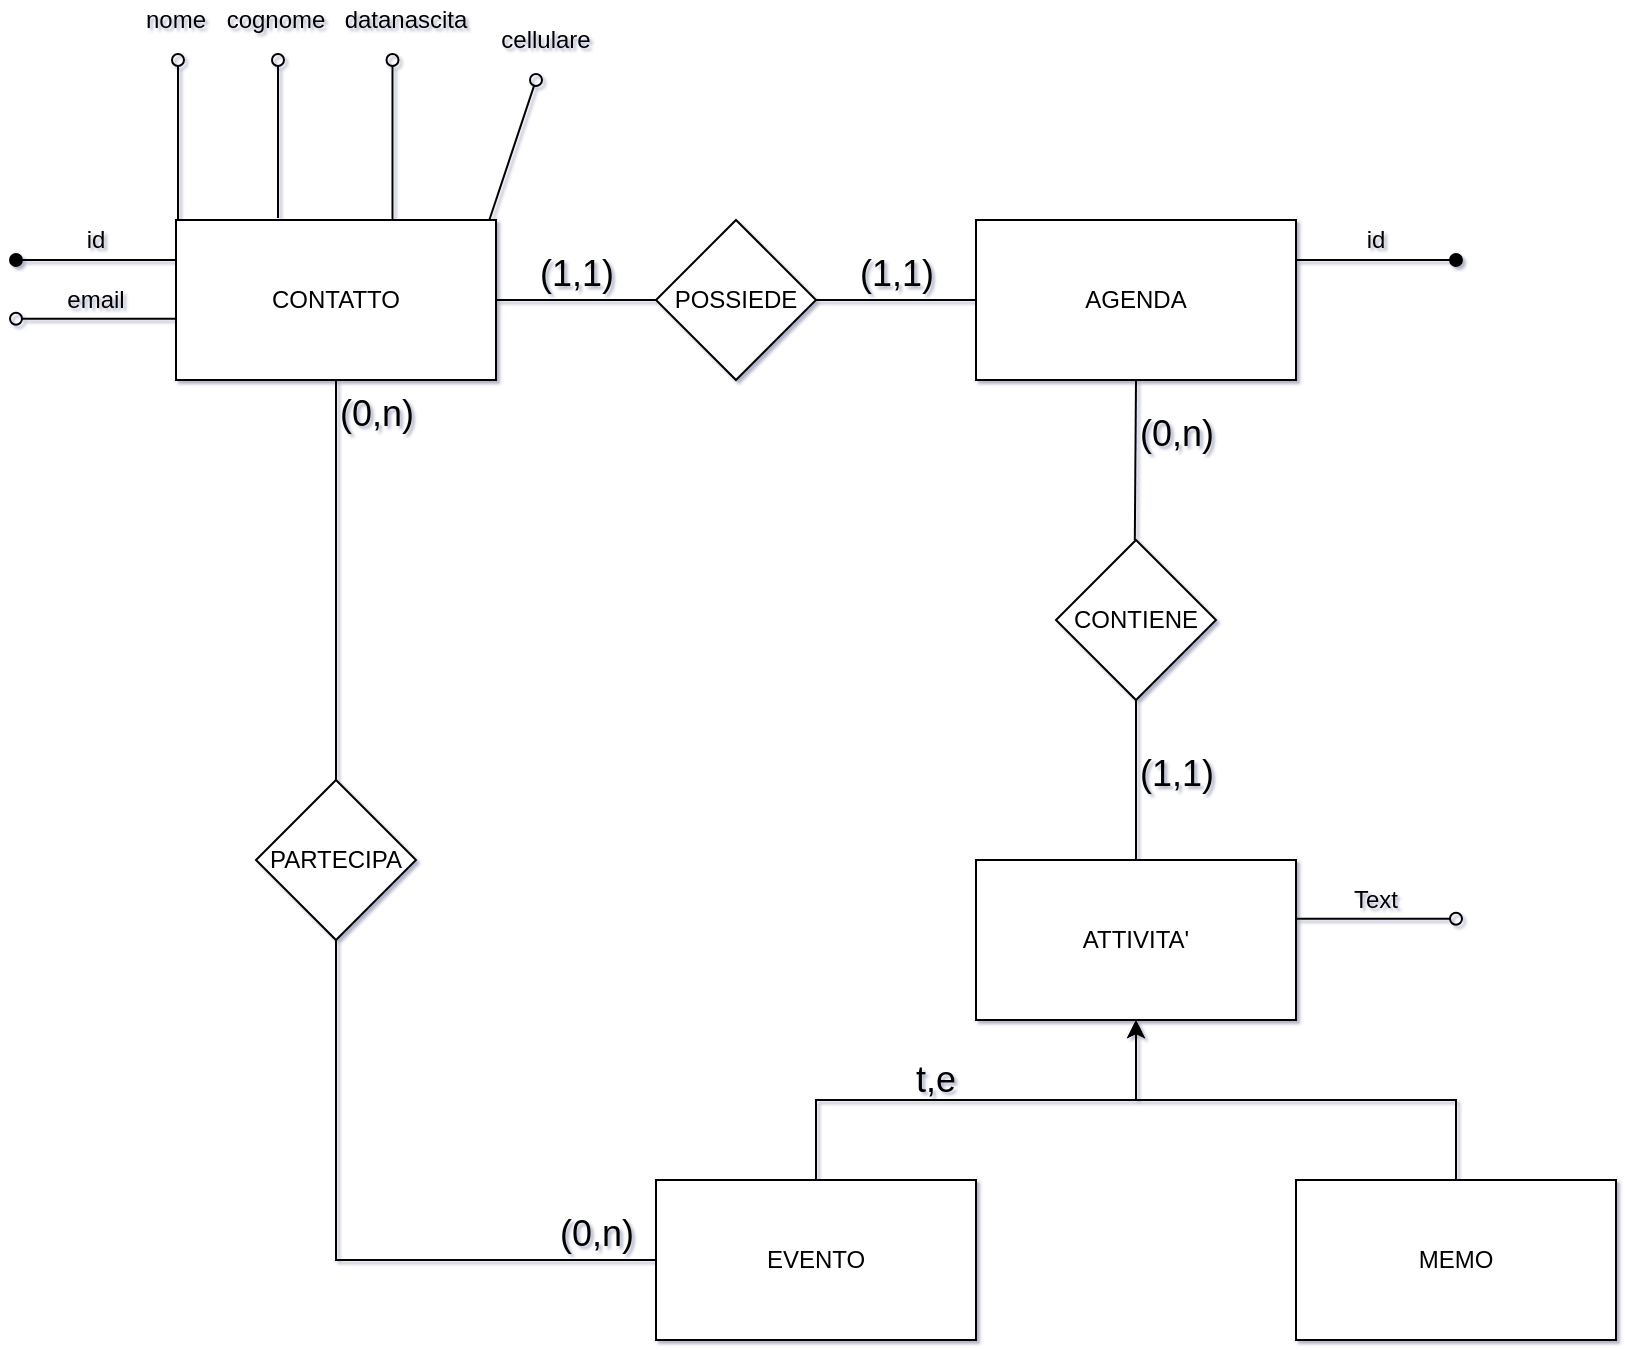 <mxfile version="12.6.7" type="github">
  <diagram id="C5RBs43oDa-KdzZeNtuy" name="Page-1">
    <mxGraphModel dx="1116" dy="778" grid="1" gridSize="10" guides="1" tooltips="1" connect="1" arrows="1" fold="1" page="0" pageScale="1" pageWidth="827" pageHeight="1169" math="0" shadow="1">
      <root>
        <mxCell id="WIyWlLk6GJQsqaUBKTNV-0"/>
        <mxCell id="WIyWlLk6GJQsqaUBKTNV-1" parent="WIyWlLk6GJQsqaUBKTNV-0"/>
        <mxCell id="bKGnMYYPC8mK-o7KpvIN-4" value="" style="edgeStyle=orthogonalEdgeStyle;rounded=0;orthogonalLoop=1;jettySize=auto;html=1;" parent="WIyWlLk6GJQsqaUBKTNV-1" source="bKGnMYYPC8mK-o7KpvIN-1" target="bKGnMYYPC8mK-o7KpvIN-3" edge="1">
          <mxGeometry relative="1" as="geometry"/>
        </mxCell>
        <mxCell id="bKGnMYYPC8mK-o7KpvIN-1" value="EVENTO" style="rounded=0;whiteSpace=wrap;html=1;" parent="WIyWlLk6GJQsqaUBKTNV-1" vertex="1">
          <mxGeometry x="160" y="480" width="160" height="80" as="geometry"/>
        </mxCell>
        <mxCell id="bKGnMYYPC8mK-o7KpvIN-3" value="ATTIVITA&#39;" style="rounded=0;whiteSpace=wrap;html=1;" parent="WIyWlLk6GJQsqaUBKTNV-1" vertex="1">
          <mxGeometry x="320" y="320" width="160" height="80" as="geometry"/>
        </mxCell>
        <mxCell id="bKGnMYYPC8mK-o7KpvIN-5" style="edgeStyle=orthogonalEdgeStyle;rounded=0;orthogonalLoop=1;jettySize=auto;html=1;exitX=0.5;exitY=0;exitDx=0;exitDy=0;entryX=0.5;entryY=1;entryDx=0;entryDy=0;" parent="WIyWlLk6GJQsqaUBKTNV-1" source="bKGnMYYPC8mK-o7KpvIN-2" target="bKGnMYYPC8mK-o7KpvIN-3" edge="1">
          <mxGeometry relative="1" as="geometry"/>
        </mxCell>
        <mxCell id="bKGnMYYPC8mK-o7KpvIN-2" value="MEMO" style="rounded=0;whiteSpace=wrap;html=1;" parent="WIyWlLk6GJQsqaUBKTNV-1" vertex="1">
          <mxGeometry x="480" y="480" width="160" height="80" as="geometry"/>
        </mxCell>
        <mxCell id="bKGnMYYPC8mK-o7KpvIN-6" value="CONTIENE" style="rhombus;whiteSpace=wrap;html=1;" parent="WIyWlLk6GJQsqaUBKTNV-1" vertex="1">
          <mxGeometry x="360" y="160" width="80" height="80" as="geometry"/>
        </mxCell>
        <mxCell id="bKGnMYYPC8mK-o7KpvIN-10" value="AGENDA" style="rounded=0;whiteSpace=wrap;html=1;" parent="WIyWlLk6GJQsqaUBKTNV-1" vertex="1">
          <mxGeometry x="320" width="160" height="80" as="geometry"/>
        </mxCell>
        <mxCell id="bKGnMYYPC8mK-o7KpvIN-18" value="CONTATTO" style="rounded=0;whiteSpace=wrap;html=1;" parent="WIyWlLk6GJQsqaUBKTNV-1" vertex="1">
          <mxGeometry x="-80" width="160" height="80" as="geometry"/>
        </mxCell>
        <mxCell id="bKGnMYYPC8mK-o7KpvIN-19" value="POSSIEDE" style="rhombus;whiteSpace=wrap;html=1;" parent="WIyWlLk6GJQsqaUBKTNV-1" vertex="1">
          <mxGeometry x="160" width="80" height="80" as="geometry"/>
        </mxCell>
        <mxCell id="hTO2LjGZtLay9_9ix85o-18" value="" style="endArrow=none;html=1;rounded=0;exitX=1;exitY=0.5;exitDx=0;exitDy=0;entryX=0;entryY=0.5;entryDx=0;entryDy=0;" parent="WIyWlLk6GJQsqaUBKTNV-1" source="bKGnMYYPC8mK-o7KpvIN-18" target="bKGnMYYPC8mK-o7KpvIN-19" edge="1">
          <mxGeometry relative="1" as="geometry">
            <mxPoint x="90" y="40" as="sourcePoint"/>
            <mxPoint x="170" y="40" as="targetPoint"/>
          </mxGeometry>
        </mxCell>
        <mxCell id="hTO2LjGZtLay9_9ix85o-19" value="(1,1)" style="resizable=0;html=1;align=center;verticalAlign=bottom;fontSize=18;" parent="hTO2LjGZtLay9_9ix85o-18" connectable="0" vertex="1">
          <mxGeometry x="-1" relative="1" as="geometry">
            <mxPoint x="40" as="offset"/>
          </mxGeometry>
        </mxCell>
        <mxCell id="hTO2LjGZtLay9_9ix85o-22" value="" style="endArrow=none;html=1;rounded=0;exitX=1;exitY=0.5;exitDx=0;exitDy=0;entryX=0;entryY=0.5;entryDx=0;entryDy=0;" parent="WIyWlLk6GJQsqaUBKTNV-1" edge="1">
          <mxGeometry relative="1" as="geometry">
            <mxPoint x="240" y="40" as="sourcePoint"/>
            <mxPoint x="320" y="40" as="targetPoint"/>
          </mxGeometry>
        </mxCell>
        <mxCell id="hTO2LjGZtLay9_9ix85o-23" value="(1,1)" style="resizable=0;html=1;align=center;verticalAlign=bottom;fontSize=18;" parent="hTO2LjGZtLay9_9ix85o-22" connectable="0" vertex="1">
          <mxGeometry x="-1" relative="1" as="geometry">
            <mxPoint x="40" as="offset"/>
          </mxGeometry>
        </mxCell>
        <mxCell id="hTO2LjGZtLay9_9ix85o-24" value="" style="endArrow=none;html=1;rounded=0;exitX=0.5;exitY=1;exitDx=0;exitDy=0;" parent="WIyWlLk6GJQsqaUBKTNV-1" source="bKGnMYYPC8mK-o7KpvIN-10" edge="1">
          <mxGeometry relative="1" as="geometry">
            <mxPoint x="399.41" y="90" as="sourcePoint"/>
            <mxPoint x="399.41" y="160" as="targetPoint"/>
          </mxGeometry>
        </mxCell>
        <mxCell id="hTO2LjGZtLay9_9ix85o-25" value="(0,n)" style="resizable=0;html=1;align=center;verticalAlign=bottom;fontSize=18;" parent="hTO2LjGZtLay9_9ix85o-24" connectable="0" vertex="1">
          <mxGeometry x="-1" relative="1" as="geometry">
            <mxPoint x="20" y="40" as="offset"/>
          </mxGeometry>
        </mxCell>
        <mxCell id="hTO2LjGZtLay9_9ix85o-27" value="" style="endArrow=none;html=1;rounded=0;exitX=0.5;exitY=1;exitDx=0;exitDy=0;entryX=0.5;entryY=0;entryDx=0;entryDy=0;" parent="WIyWlLk6GJQsqaUBKTNV-1" source="bKGnMYYPC8mK-o7KpvIN-6" target="bKGnMYYPC8mK-o7KpvIN-3" edge="1">
          <mxGeometry relative="1" as="geometry">
            <mxPoint x="390" y="250" as="sourcePoint"/>
            <mxPoint x="390" y="320" as="targetPoint"/>
          </mxGeometry>
        </mxCell>
        <mxCell id="hTO2LjGZtLay9_9ix85o-28" value="(1,1)" style="resizable=0;html=1;align=center;verticalAlign=bottom;fontSize=18;" parent="hTO2LjGZtLay9_9ix85o-27" connectable="0" vertex="1">
          <mxGeometry x="-1" relative="1" as="geometry">
            <mxPoint x="20" y="50" as="offset"/>
          </mxGeometry>
        </mxCell>
        <mxCell id="hTO2LjGZtLay9_9ix85o-30" value="t,e" style="text;html=1;strokeColor=none;fillColor=none;align=center;verticalAlign=middle;whiteSpace=wrap;rounded=0;fontSize=18;" parent="WIyWlLk6GJQsqaUBKTNV-1" vertex="1">
          <mxGeometry x="280" y="420" width="40" height="20" as="geometry"/>
        </mxCell>
        <mxCell id="hTO2LjGZtLay9_9ix85o-46" value="" style="endArrow=none;html=1;rounded=0;entryX=0;entryY=0.5;entryDx=0;entryDy=0;exitX=0.5;exitY=1;exitDx=0;exitDy=0;" parent="WIyWlLk6GJQsqaUBKTNV-1" source="hTO2LjGZtLay9_9ix85o-48" target="bKGnMYYPC8mK-o7KpvIN-1" edge="1">
          <mxGeometry relative="1" as="geometry">
            <mxPoint y="520" as="sourcePoint"/>
            <mxPoint x="120" y="520" as="targetPoint"/>
            <Array as="points">
              <mxPoint y="520"/>
            </Array>
          </mxGeometry>
        </mxCell>
        <mxCell id="hTO2LjGZtLay9_9ix85o-47" value="(0,n)" style="resizable=0;html=1;align=center;verticalAlign=bottom;fontSize=18;" parent="hTO2LjGZtLay9_9ix85o-46" connectable="0" vertex="1">
          <mxGeometry x="-1" relative="1" as="geometry">
            <mxPoint x="130" y="160" as="offset"/>
          </mxGeometry>
        </mxCell>
        <mxCell id="hTO2LjGZtLay9_9ix85o-48" value="PARTECIPA" style="rhombus;whiteSpace=wrap;html=1;" parent="WIyWlLk6GJQsqaUBKTNV-1" vertex="1">
          <mxGeometry x="-40" y="280" width="80" height="80" as="geometry"/>
        </mxCell>
        <mxCell id="hTO2LjGZtLay9_9ix85o-49" value="" style="endArrow=none;html=1;rounded=0;entryX=0.5;entryY=0;entryDx=0;entryDy=0;exitX=0.5;exitY=1;exitDx=0;exitDy=0;" parent="WIyWlLk6GJQsqaUBKTNV-1" source="bKGnMYYPC8mK-o7KpvIN-18" target="hTO2LjGZtLay9_9ix85o-48" edge="1">
          <mxGeometry relative="1" as="geometry">
            <mxPoint y="80" as="sourcePoint"/>
            <mxPoint x="160" y="520" as="targetPoint"/>
            <Array as="points"/>
          </mxGeometry>
        </mxCell>
        <mxCell id="hTO2LjGZtLay9_9ix85o-50" value="(0,n)" style="resizable=0;html=1;align=center;verticalAlign=bottom;fontSize=18;" parent="hTO2LjGZtLay9_9ix85o-49" connectable="0" vertex="1">
          <mxGeometry x="-1" relative="1" as="geometry">
            <mxPoint x="20" y="30" as="offset"/>
          </mxGeometry>
        </mxCell>
        <mxCell id="BjXoG_1ZdF7wET5__v8e-4" value="" style="group" vertex="1" connectable="0" parent="WIyWlLk6GJQsqaUBKTNV-1">
          <mxGeometry x="-160" y="30" width="80" height="20" as="geometry"/>
        </mxCell>
        <mxCell id="BjXoG_1ZdF7wET5__v8e-0" value="" style="endArrow=none;html=1;startArrow=oval;startFill=0;" edge="1" parent="BjXoG_1ZdF7wET5__v8e-4">
          <mxGeometry width="50" height="50" relative="1" as="geometry">
            <mxPoint y="19.41" as="sourcePoint"/>
            <mxPoint x="80" y="19.41" as="targetPoint"/>
          </mxGeometry>
        </mxCell>
        <mxCell id="BjXoG_1ZdF7wET5__v8e-1" value="email" style="text;html=1;strokeColor=none;fillColor=none;align=center;verticalAlign=middle;whiteSpace=wrap;rounded=0;" vertex="1" parent="BjXoG_1ZdF7wET5__v8e-4">
          <mxGeometry x="20" width="40" height="20" as="geometry"/>
        </mxCell>
        <mxCell id="BjXoG_1ZdF7wET5__v8e-5" value="" style="group" vertex="1" connectable="0" parent="WIyWlLk6GJQsqaUBKTNV-1">
          <mxGeometry x="-160" width="80" height="20" as="geometry"/>
        </mxCell>
        <mxCell id="hTO2LjGZtLay9_9ix85o-51" value="id" style="text;html=1;strokeColor=none;fillColor=none;align=center;verticalAlign=middle;whiteSpace=wrap;rounded=0;portConstraint=south;snapToPoint=1;" parent="BjXoG_1ZdF7wET5__v8e-5" vertex="1">
          <mxGeometry x="20" width="40" height="20" as="geometry"/>
        </mxCell>
        <mxCell id="hTO2LjGZtLay9_9ix85o-52" value="" style="endArrow=none;html=1;startArrow=oval;startFill=1;targetPortConstraint=east;" parent="BjXoG_1ZdF7wET5__v8e-5" edge="1">
          <mxGeometry width="50" height="50" relative="1" as="geometry">
            <mxPoint y="20.0" as="sourcePoint"/>
            <mxPoint x="80" y="20.0" as="targetPoint"/>
          </mxGeometry>
        </mxCell>
        <mxCell id="BjXoG_1ZdF7wET5__v8e-11" value="" style="group;rotation=90;" vertex="1" connectable="0" parent="WIyWlLk6GJQsqaUBKTNV-1">
          <mxGeometry x="-60" y="-40" width="80" height="20" as="geometry"/>
        </mxCell>
        <mxCell id="BjXoG_1ZdF7wET5__v8e-12" value="" style="endArrow=none;html=1;startArrow=oval;startFill=0;" edge="1" parent="BjXoG_1ZdF7wET5__v8e-11">
          <mxGeometry width="50" height="50" relative="1" as="geometry">
            <mxPoint x="31" y="-40" as="sourcePoint"/>
            <mxPoint x="31" y="39" as="targetPoint"/>
          </mxGeometry>
        </mxCell>
        <mxCell id="BjXoG_1ZdF7wET5__v8e-13" value="cognome" style="text;html=1;strokeColor=none;fillColor=none;align=center;verticalAlign=middle;whiteSpace=wrap;rounded=0;rotation=0;direction=east;flipH=0;" vertex="1" parent="WIyWlLk6GJQsqaUBKTNV-1">
          <mxGeometry x="-50" y="-110" width="40" height="20" as="geometry"/>
        </mxCell>
        <mxCell id="BjXoG_1ZdF7wET5__v8e-17" value="" style="group" vertex="1" connectable="0" parent="WIyWlLk6GJQsqaUBKTNV-1">
          <mxGeometry x="-100" y="-110" width="40" height="110" as="geometry"/>
        </mxCell>
        <mxCell id="BjXoG_1ZdF7wET5__v8e-7" value="" style="group;rotation=90;" vertex="1" connectable="0" parent="BjXoG_1ZdF7wET5__v8e-17">
          <mxGeometry x="-10" y="60" width="80" height="20" as="geometry"/>
        </mxCell>
        <mxCell id="BjXoG_1ZdF7wET5__v8e-8" value="" style="endArrow=none;html=1;startArrow=oval;startFill=0;" edge="1" parent="BjXoG_1ZdF7wET5__v8e-7">
          <mxGeometry width="50" height="50" relative="1" as="geometry">
            <mxPoint x="31" y="-30" as="sourcePoint"/>
            <mxPoint x="31" y="50" as="targetPoint"/>
          </mxGeometry>
        </mxCell>
        <mxCell id="BjXoG_1ZdF7wET5__v8e-9" value="nome" style="text;html=1;strokeColor=none;fillColor=none;align=center;verticalAlign=middle;whiteSpace=wrap;rounded=0;rotation=0;direction=east;flipH=0;" vertex="1" parent="BjXoG_1ZdF7wET5__v8e-17">
          <mxGeometry width="40" height="20" as="geometry"/>
        </mxCell>
        <mxCell id="BjXoG_1ZdF7wET5__v8e-19" value="" style="group;rotation=90;" vertex="1" connectable="0" parent="WIyWlLk6GJQsqaUBKTNV-1">
          <mxGeometry x="5" y="-50" width="60" height="20" as="geometry"/>
        </mxCell>
        <mxCell id="BjXoG_1ZdF7wET5__v8e-20" value="" style="endArrow=none;html=1;startArrow=oval;startFill=0;" edge="1" parent="BjXoG_1ZdF7wET5__v8e-19">
          <mxGeometry width="50" height="50" relative="1" as="geometry">
            <mxPoint x="23.25" y="-30" as="sourcePoint"/>
            <mxPoint x="23.25" y="50" as="targetPoint"/>
          </mxGeometry>
        </mxCell>
        <mxCell id="BjXoG_1ZdF7wET5__v8e-21" value="datanascita" style="text;html=1;strokeColor=none;fillColor=none;align=center;verticalAlign=middle;whiteSpace=wrap;rounded=0;rotation=0;direction=east;flipH=0;" vertex="1" parent="WIyWlLk6GJQsqaUBKTNV-1">
          <mxGeometry x="20" y="-110" width="30" height="20" as="geometry"/>
        </mxCell>
        <mxCell id="BjXoG_1ZdF7wET5__v8e-22" value="" style="group" vertex="1" connectable="0" parent="WIyWlLk6GJQsqaUBKTNV-1">
          <mxGeometry x="50" y="-110" width="56.25" height="110" as="geometry"/>
        </mxCell>
        <mxCell id="BjXoG_1ZdF7wET5__v8e-23" value="" style="group;rotation=90;" vertex="1" connectable="0" parent="BjXoG_1ZdF7wET5__v8e-22">
          <mxGeometry x="-11.25" y="63.75" width="67.5" height="20" as="geometry"/>
        </mxCell>
        <mxCell id="BjXoG_1ZdF7wET5__v8e-24" value="" style="endArrow=none;html=1;startArrow=oval;startFill=0;" edge="1" parent="BjXoG_1ZdF7wET5__v8e-23">
          <mxGeometry width="50" height="50" relative="1" as="geometry">
            <mxPoint x="61.25" y="-23.75" as="sourcePoint"/>
            <mxPoint x="38.005" y="46" as="targetPoint"/>
          </mxGeometry>
        </mxCell>
        <mxCell id="BjXoG_1ZdF7wET5__v8e-25" value="cellulare" style="text;html=1;strokeColor=none;fillColor=none;align=center;verticalAlign=middle;whiteSpace=wrap;rounded=0;rotation=0;direction=east;flipH=0;" vertex="1" parent="BjXoG_1ZdF7wET5__v8e-22">
          <mxGeometry x="40" y="10" width="30" height="20" as="geometry"/>
        </mxCell>
        <mxCell id="BjXoG_1ZdF7wET5__v8e-28" value="" style="group;flipH=0;flipV=0;rotation=0;" vertex="1" connectable="0" parent="WIyWlLk6GJQsqaUBKTNV-1">
          <mxGeometry x="480" width="80" height="20" as="geometry"/>
        </mxCell>
        <mxCell id="BjXoG_1ZdF7wET5__v8e-30" value="" style="endArrow=none;html=1;startArrow=oval;startFill=1;targetPortConstraint=east;" edge="1" parent="BjXoG_1ZdF7wET5__v8e-28">
          <mxGeometry width="50" height="50" relative="1" as="geometry">
            <mxPoint x="80" y="20" as="sourcePoint"/>
            <mxPoint y="20" as="targetPoint"/>
          </mxGeometry>
        </mxCell>
        <mxCell id="BjXoG_1ZdF7wET5__v8e-29" value="id" style="text;html=1;strokeColor=none;fillColor=none;align=center;verticalAlign=middle;whiteSpace=wrap;rounded=0;portConstraint=south;snapToPoint=1;" vertex="1" parent="BjXoG_1ZdF7wET5__v8e-28">
          <mxGeometry x="20" width="40" height="20" as="geometry"/>
        </mxCell>
        <mxCell id="BjXoG_1ZdF7wET5__v8e-31" value="" style="group" vertex="1" connectable="0" parent="WIyWlLk6GJQsqaUBKTNV-1">
          <mxGeometry x="480" y="330" width="80" height="20" as="geometry"/>
        </mxCell>
        <mxCell id="BjXoG_1ZdF7wET5__v8e-32" value="" style="endArrow=none;html=1;startArrow=oval;startFill=0;" edge="1" parent="BjXoG_1ZdF7wET5__v8e-31">
          <mxGeometry width="50" height="50" relative="1" as="geometry">
            <mxPoint x="80" y="19.41" as="sourcePoint"/>
            <mxPoint y="19.41" as="targetPoint"/>
          </mxGeometry>
        </mxCell>
        <mxCell id="BjXoG_1ZdF7wET5__v8e-33" value="Text" style="text;html=1;strokeColor=none;fillColor=none;align=center;verticalAlign=middle;whiteSpace=wrap;rounded=0;" vertex="1" parent="BjXoG_1ZdF7wET5__v8e-31">
          <mxGeometry x="20" width="40" height="20" as="geometry"/>
        </mxCell>
      </root>
    </mxGraphModel>
  </diagram>
</mxfile>
